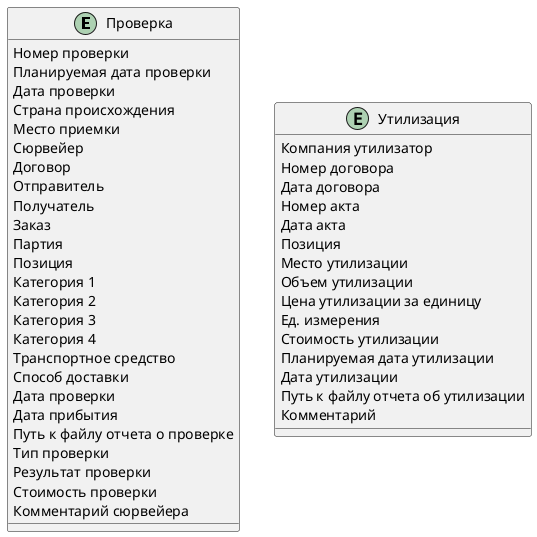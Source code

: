 @startuml
' hide the spot
' hide circle

' avoid problems with angled crows feet
skinparam linetype ortho

entity Проверка {
Номер проверки
Планируемая дата проверки
Дата проверки
Страна происхождения
Место приемки
Сюрвейер
Договор
Отправитель
Получатель
Заказ
Партия
Позиция
Категория 1
Категория 2
Категория 3
Категория 4
Транспортное средство
Способ доставки
Дата проверки
Дата прибытия
Путь к файлу отчета о проверке
Тип проверки
Результат проверки
Стоимость проверки
Комментарий сюрвейера
}

entity Утилизация {
Компания утилизатор
Номер договора
Дата договора
Номер акта
Дата акта
Позиция
Место утилизации
Объем утилизации
Цена утилизации за единицу
Ед. измерения
Стоимость утилизации
Планируемая дата утилизации
Дата утилизации
Путь к файлу отчета об утилизации
Комментарий
}

@enduml
